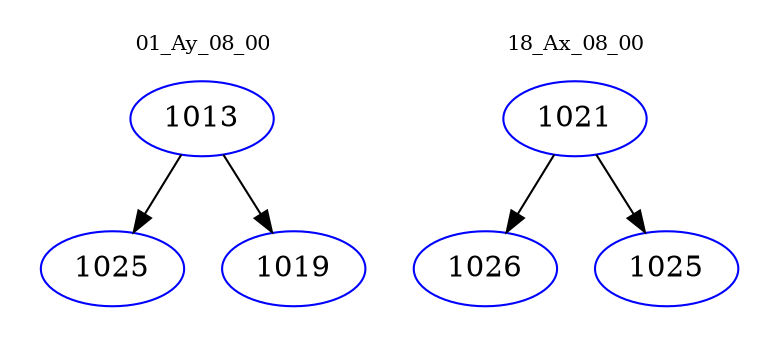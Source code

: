 digraph{
subgraph cluster_0 {
color = white
label = "01_Ay_08_00";
fontsize=10;
T0_1013 [label="1013", color="blue"]
T0_1013 -> T0_1025 [color="black"]
T0_1025 [label="1025", color="blue"]
T0_1013 -> T0_1019 [color="black"]
T0_1019 [label="1019", color="blue"]
}
subgraph cluster_1 {
color = white
label = "18_Ax_08_00";
fontsize=10;
T1_1021 [label="1021", color="blue"]
T1_1021 -> T1_1026 [color="black"]
T1_1026 [label="1026", color="blue"]
T1_1021 -> T1_1025 [color="black"]
T1_1025 [label="1025", color="blue"]
}
}
